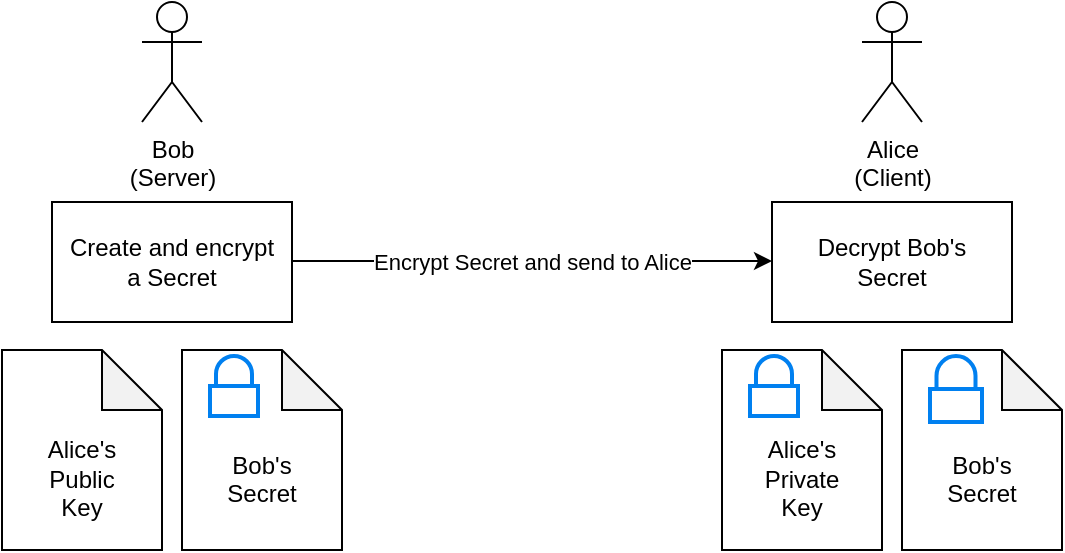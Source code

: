 <mxfile version="17.4.2" type="device"><diagram id="zMdPa7TFIofes7aEGqtK" name="Page-1"><mxGraphModel dx="1106" dy="834" grid="1" gridSize="10" guides="1" tooltips="1" connect="1" arrows="1" fold="1" page="1" pageScale="1" pageWidth="1169" pageHeight="827" math="0" shadow="0"><root><mxCell id="0"/><mxCell id="1" parent="0"/><mxCell id="x8Ufa_XHc4xC65FokdQA-2" value="Create and encrypt a Secret" style="rounded=0;whiteSpace=wrap;html=1;spacingTop=0;spacingLeft=0;spacingBottom=0;spacing=5;" parent="1" vertex="1"><mxGeometry x="35" y="120" width="120" height="60" as="geometry"/></mxCell><mxCell id="x8Ufa_XHc4xC65FokdQA-4" value="Bob&lt;br&gt;(Server)" style="shape=umlActor;verticalLabelPosition=bottom;verticalAlign=top;html=1;outlineConnect=0;" parent="1" vertex="1"><mxGeometry x="80" y="20" width="30" height="60" as="geometry"/></mxCell><mxCell id="x8Ufa_XHc4xC65FokdQA-5" value="&lt;br&gt;&lt;br&gt;Alice's&lt;br&gt;Public&lt;br&gt;Key" style="shape=note;whiteSpace=wrap;html=1;backgroundOutline=1;darkOpacity=0.05;" parent="1" vertex="1"><mxGeometry x="10" y="194" width="80" height="100" as="geometry"/></mxCell><mxCell id="x8Ufa_XHc4xC65FokdQA-6" value="&lt;br&gt;&lt;br&gt;Bob's&lt;br&gt;Secret" style="shape=note;whiteSpace=wrap;html=1;backgroundOutline=1;darkOpacity=0.05;" parent="1" vertex="1"><mxGeometry x="100" y="194" width="80" height="100" as="geometry"/></mxCell><mxCell id="x8Ufa_XHc4xC65FokdQA-7" value="" style="html=1;verticalLabelPosition=bottom;align=center;labelBackgroundColor=#ffffff;verticalAlign=top;strokeWidth=2;strokeColor=#0080F0;shadow=0;dashed=0;shape=mxgraph.ios7.icons.locked;" parent="1" vertex="1"><mxGeometry x="114" y="197" width="24" height="30" as="geometry"/></mxCell><mxCell id="x8Ufa_XHc4xC65FokdQA-8" style="edgeStyle=orthogonalEdgeStyle;rounded=0;orthogonalLoop=1;jettySize=auto;html=1;entryX=0;entryY=0.5;entryDx=0;entryDy=0;startArrow=none;startFill=0;endArrow=classic;endFill=1;" parent="1" edge="1"><mxGeometry relative="1" as="geometry"><mxPoint x="395" y="149.5" as="targetPoint"/><mxPoint x="155" y="149.5" as="sourcePoint"/></mxGeometry></mxCell><mxCell id="x8Ufa_XHc4xC65FokdQA-9" value="Encrypt Secret and send to Alice" style="edgeLabel;html=1;align=center;verticalAlign=middle;resizable=0;points=[];" parent="x8Ufa_XHc4xC65FokdQA-8" vertex="1" connectable="0"><mxGeometry x="-0.108" relative="1" as="geometry"><mxPoint x="13" as="offset"/></mxGeometry></mxCell><mxCell id="x8Ufa_XHc4xC65FokdQA-10" value="Decrypt Bob's Secret" style="rounded=0;whiteSpace=wrap;html=1;spacingTop=0;spacingLeft=0;spacingBottom=0;spacing=5;" parent="1" vertex="1"><mxGeometry x="395" y="120" width="120" height="60" as="geometry"/></mxCell><mxCell id="x8Ufa_XHc4xC65FokdQA-11" value="Alice&lt;br&gt;(Client)" style="shape=umlActor;verticalLabelPosition=bottom;verticalAlign=top;html=1;outlineConnect=0;" parent="1" vertex="1"><mxGeometry x="440" y="20" width="30" height="60" as="geometry"/></mxCell><mxCell id="x8Ufa_XHc4xC65FokdQA-12" value="&lt;br&gt;&lt;br&gt;Alice's&lt;br&gt;Private&lt;br&gt;Key" style="shape=note;whiteSpace=wrap;html=1;backgroundOutline=1;darkOpacity=0.05;" parent="1" vertex="1"><mxGeometry x="370" y="194" width="80" height="100" as="geometry"/></mxCell><mxCell id="x8Ufa_XHc4xC65FokdQA-13" value="" style="html=1;verticalLabelPosition=bottom;align=center;labelBackgroundColor=#ffffff;verticalAlign=top;strokeWidth=2;strokeColor=#0080F0;shadow=0;dashed=0;shape=mxgraph.ios7.icons.locked;" parent="1" vertex="1"><mxGeometry x="384" y="197" width="24" height="30" as="geometry"/></mxCell><mxCell id="x8Ufa_XHc4xC65FokdQA-14" value="&lt;br&gt;&lt;br&gt;Bob's&lt;br&gt;Secret" style="shape=note;whiteSpace=wrap;html=1;backgroundOutline=1;darkOpacity=0.05;" parent="1" vertex="1"><mxGeometry x="460" y="194" width="80" height="100" as="geometry"/></mxCell><mxCell id="x8Ufa_XHc4xC65FokdQA-15" value="" style="html=1;verticalLabelPosition=bottom;align=center;labelBackgroundColor=#ffffff;verticalAlign=top;strokeWidth=2;strokeColor=#0080F0;shadow=0;dashed=0;shape=mxgraph.ios7.icons.locked;" parent="1" vertex="1"><mxGeometry x="474" y="197" width="26" height="33" as="geometry"/></mxCell></root></mxGraphModel></diagram></mxfile>